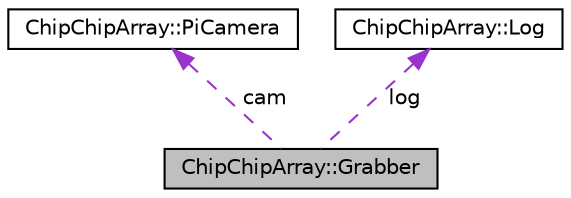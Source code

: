 digraph "ChipChipArray::Grabber"
{
  edge [fontname="Helvetica",fontsize="10",labelfontname="Helvetica",labelfontsize="10"];
  node [fontname="Helvetica",fontsize="10",shape=record];
  Node1 [label="ChipChipArray::Grabber",height=0.2,width=0.4,color="black", fillcolor="grey75", style="filled", fontcolor="black"];
  Node2 -> Node1 [dir="back",color="darkorchid3",fontsize="10",style="dashed",label=" cam" ,fontname="Helvetica"];
  Node2 [label="ChipChipArray::PiCamera",height=0.2,width=0.4,color="black", fillcolor="white", style="filled",URL="$classChipChipArray_1_1PiCamera.html"];
  Node3 -> Node1 [dir="back",color="darkorchid3",fontsize="10",style="dashed",label=" log" ,fontname="Helvetica"];
  Node3 [label="ChipChipArray::Log",height=0.2,width=0.4,color="black", fillcolor="white", style="filled",URL="$classChipChipArray_1_1Log.html"];
}
